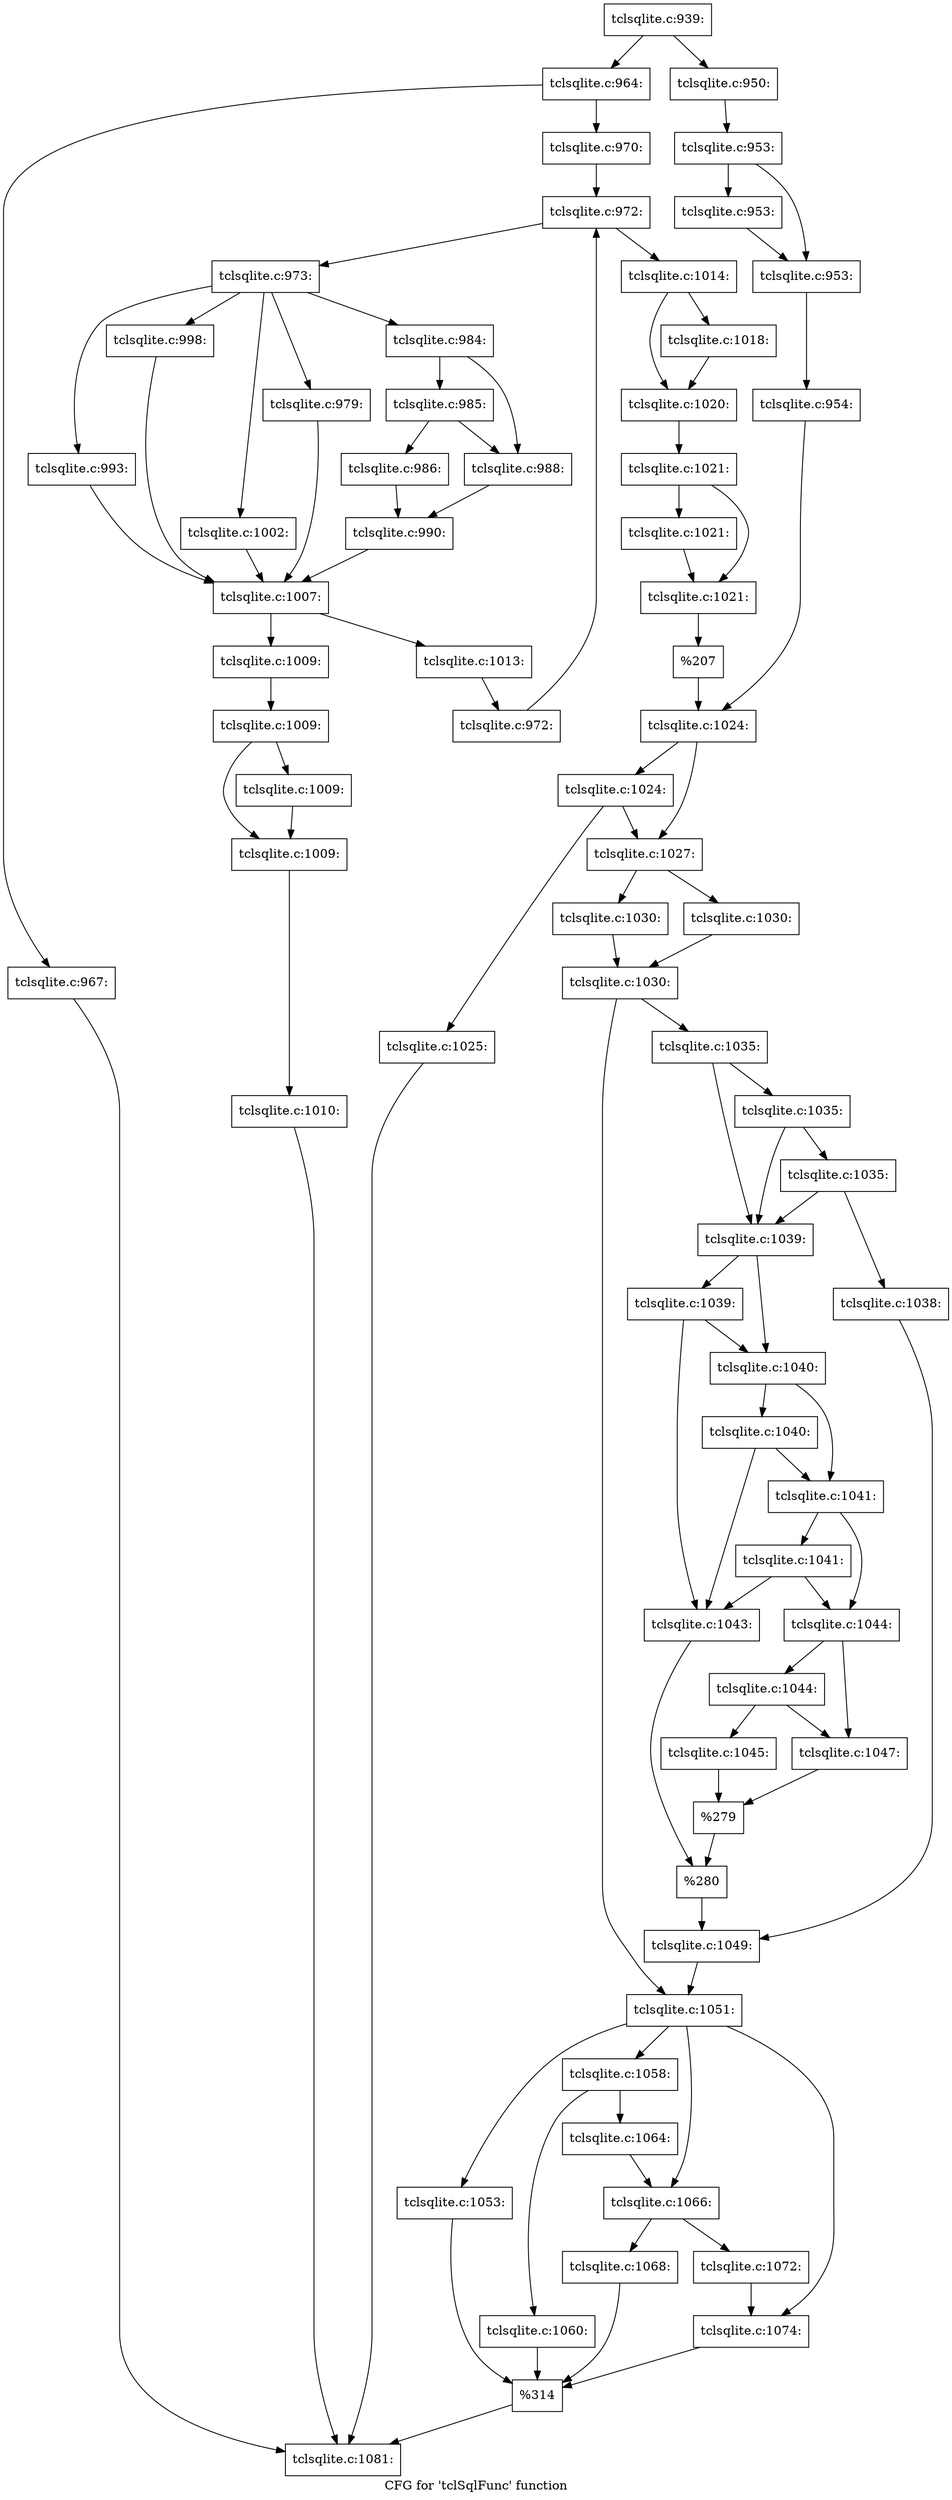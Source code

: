 digraph "CFG for 'tclSqlFunc' function" {
	label="CFG for 'tclSqlFunc' function";

	Node0x55a735ac0040 [shape=record,label="{tclsqlite.c:939:}"];
	Node0x55a735ac0040 -> Node0x55a735ac6770;
	Node0x55a735ac0040 -> Node0x55a735ac6810;
	Node0x55a735ac6770 [shape=record,label="{tclsqlite.c:950:}"];
	Node0x55a735ac6770 -> Node0x55a735ac74b0;
	Node0x55a735ac74b0 [shape=record,label="{tclsqlite.c:953:}"];
	Node0x55a735ac74b0 -> Node0x55a735ac79b0;
	Node0x55a735ac74b0 -> Node0x55a735ac7a00;
	Node0x55a735ac79b0 [shape=record,label="{tclsqlite.c:953:}"];
	Node0x55a735ac79b0 -> Node0x55a735ac7a00;
	Node0x55a735ac7a00 [shape=record,label="{tclsqlite.c:953:}"];
	Node0x55a735ac7a00 -> Node0x55a735ac7410;
	Node0x55a735ac7410 [shape=record,label="{tclsqlite.c:954:}"];
	Node0x55a735ac7410 -> Node0x55a735ac67c0;
	Node0x55a735ac6810 [shape=record,label="{tclsqlite.c:964:}"];
	Node0x55a735ac6810 -> Node0x55a735ac8ab0;
	Node0x55a735ac6810 -> Node0x55a735ac8b00;
	Node0x55a735ac8ab0 [shape=record,label="{tclsqlite.c:967:}"];
	Node0x55a735ac8ab0 -> Node0x55a735ad5350;
	Node0x55a735ac8b00 [shape=record,label="{tclsqlite.c:970:}"];
	Node0x55a735ac8b00 -> Node0x55a735aca770;
	Node0x55a735aca770 [shape=record,label="{tclsqlite.c:972:}"];
	Node0x55a735aca770 -> Node0x55a735aca990;
	Node0x55a735aca770 -> Node0x55a735ac9c30;
	Node0x55a735aca990 [shape=record,label="{tclsqlite.c:973:}"];
	Node0x55a735aca990 -> Node0x55a735acc3f0;
	Node0x55a735aca990 -> Node0x55a735acc940;
	Node0x55a735aca990 -> Node0x55a735accdb0;
	Node0x55a735aca990 -> Node0x55a735acebf0;
	Node0x55a735aca990 -> Node0x55a735acf6d0;
	Node0x55a735acc940 [shape=record,label="{tclsqlite.c:979:}"];
	Node0x55a735acc940 -> Node0x55a735acbc70;
	Node0x55a735accdb0 [shape=record,label="{tclsqlite.c:984:}"];
	Node0x55a735accdb0 -> Node0x55a735acdf70;
	Node0x55a735accdb0 -> Node0x55a735acdf20;
	Node0x55a735acdf70 [shape=record,label="{tclsqlite.c:985:}"];
	Node0x55a735acdf70 -> Node0x55a735acdca0;
	Node0x55a735acdf70 -> Node0x55a735acdf20;
	Node0x55a735acdca0 [shape=record,label="{tclsqlite.c:986:}"];
	Node0x55a735acdca0 -> Node0x55a735acded0;
	Node0x55a735acdf20 [shape=record,label="{tclsqlite.c:988:}"];
	Node0x55a735acdf20 -> Node0x55a735acded0;
	Node0x55a735acded0 [shape=record,label="{tclsqlite.c:990:}"];
	Node0x55a735acded0 -> Node0x55a735acbc70;
	Node0x55a735acebf0 [shape=record,label="{tclsqlite.c:993:}"];
	Node0x55a735acebf0 -> Node0x55a735acbc70;
	Node0x55a735acf6d0 [shape=record,label="{tclsqlite.c:998:}"];
	Node0x55a735acf6d0 -> Node0x55a735acbc70;
	Node0x55a735acc3f0 [shape=record,label="{tclsqlite.c:1002:}"];
	Node0x55a735acc3f0 -> Node0x55a735acbc70;
	Node0x55a735acbc70 [shape=record,label="{tclsqlite.c:1007:}"];
	Node0x55a735acbc70 -> Node0x55a735ad1000;
	Node0x55a735acbc70 -> Node0x55a735ad16e0;
	Node0x55a735ad1000 [shape=record,label="{tclsqlite.c:1009:}"];
	Node0x55a735ad1000 -> Node0x55a735ad1a50;
	Node0x55a735ad1a50 [shape=record,label="{tclsqlite.c:1009:}"];
	Node0x55a735ad1a50 -> Node0x55a735ad1f50;
	Node0x55a735ad1a50 -> Node0x55a735ad1fa0;
	Node0x55a735ad1f50 [shape=record,label="{tclsqlite.c:1009:}"];
	Node0x55a735ad1f50 -> Node0x55a735ad1fa0;
	Node0x55a735ad1fa0 [shape=record,label="{tclsqlite.c:1009:}"];
	Node0x55a735ad1fa0 -> Node0x55a735ad19b0;
	Node0x55a735ad19b0 [shape=record,label="{tclsqlite.c:1010:}"];
	Node0x55a735ad19b0 -> Node0x55a735ad5350;
	Node0x55a735ad16e0 [shape=record,label="{tclsqlite.c:1013:}"];
	Node0x55a735ad16e0 -> Node0x55a735aca900;
	Node0x55a735aca900 [shape=record,label="{tclsqlite.c:972:}"];
	Node0x55a735aca900 -> Node0x55a735aca770;
	Node0x55a735ac9c30 [shape=record,label="{tclsqlite.c:1014:}"];
	Node0x55a735ac9c30 -> Node0x55a735ad34c0;
	Node0x55a735ac9c30 -> Node0x55a735ad1a00;
	Node0x55a735ad1a00 [shape=record,label="{tclsqlite.c:1018:}"];
	Node0x55a735ad1a00 -> Node0x55a735ad34c0;
	Node0x55a735ad34c0 [shape=record,label="{tclsqlite.c:1020:}"];
	Node0x55a735ad34c0 -> Node0x55a735ad43a0;
	Node0x55a735ad43a0 [shape=record,label="{tclsqlite.c:1021:}"];
	Node0x55a735ad43a0 -> Node0x55a735ad48a0;
	Node0x55a735ad43a0 -> Node0x55a735ad48f0;
	Node0x55a735ad48a0 [shape=record,label="{tclsqlite.c:1021:}"];
	Node0x55a735ad48a0 -> Node0x55a735ad48f0;
	Node0x55a735ad48f0 [shape=record,label="{tclsqlite.c:1021:}"];
	Node0x55a735ad48f0 -> Node0x55a735ad4300;
	Node0x55a735ad4300 [shape=record,label="{%207}"];
	Node0x55a735ad4300 -> Node0x55a735ac67c0;
	Node0x55a735ac67c0 [shape=record,label="{tclsqlite.c:1024:}"];
	Node0x55a735ac67c0 -> Node0x55a735ad53f0;
	Node0x55a735ac67c0 -> Node0x55a735ad53a0;
	Node0x55a735ad53f0 [shape=record,label="{tclsqlite.c:1024:}"];
	Node0x55a735ad53f0 -> Node0x55a735ad4350;
	Node0x55a735ad53f0 -> Node0x55a735ad53a0;
	Node0x55a735ad4350 [shape=record,label="{tclsqlite.c:1025:}"];
	Node0x55a735ad4350 -> Node0x55a735ad5350;
	Node0x55a735ad53a0 [shape=record,label="{tclsqlite.c:1027:}"];
	Node0x55a735ad53a0 -> Node0x55a735ad7180;
	Node0x55a735ad53a0 -> Node0x55a735ad71d0;
	Node0x55a735ad7180 [shape=record,label="{tclsqlite.c:1030:}"];
	Node0x55a735ad7180 -> Node0x55a735ad7220;
	Node0x55a735ad71d0 [shape=record,label="{tclsqlite.c:1030:}"];
	Node0x55a735ad71d0 -> Node0x55a735ad7220;
	Node0x55a735ad7220 [shape=record,label="{tclsqlite.c:1030:}"];
	Node0x55a735ad7220 -> Node0x55a735ad86b0;
	Node0x55a735ad7220 -> Node0x55a735ad8700;
	Node0x55a735ad86b0 [shape=record,label="{tclsqlite.c:1035:}"];
	Node0x55a735ad86b0 -> Node0x55a735ad8c80;
	Node0x55a735ad86b0 -> Node0x55a735ad8bb0;
	Node0x55a735ad8c80 [shape=record,label="{tclsqlite.c:1035:}"];
	Node0x55a735ad8c80 -> Node0x55a735ad8c00;
	Node0x55a735ad8c80 -> Node0x55a735ad8bb0;
	Node0x55a735ad8c00 [shape=record,label="{tclsqlite.c:1035:}"];
	Node0x55a735ad8c00 -> Node0x55a735ad8b10;
	Node0x55a735ad8c00 -> Node0x55a735ad8bb0;
	Node0x55a735ad8b10 [shape=record,label="{tclsqlite.c:1038:}"];
	Node0x55a735ad8b10 -> Node0x55a735ad8b60;
	Node0x55a735ad8bb0 [shape=record,label="{tclsqlite.c:1039:}"];
	Node0x55a735ad8bb0 -> Node0x55a735ad9b30;
	Node0x55a735ad8bb0 -> Node0x55a735ad9ab0;
	Node0x55a735ad9b30 [shape=record,label="{tclsqlite.c:1039:}"];
	Node0x55a735ad9b30 -> Node0x55a735ad9940;
	Node0x55a735ad9b30 -> Node0x55a735ad9ab0;
	Node0x55a735ad9ab0 [shape=record,label="{tclsqlite.c:1040:}"];
	Node0x55a735ad9ab0 -> Node0x55a735ada230;
	Node0x55a735ad9ab0 -> Node0x55a735ad9a30;
	Node0x55a735ada230 [shape=record,label="{tclsqlite.c:1040:}"];
	Node0x55a735ada230 -> Node0x55a735ad9940;
	Node0x55a735ada230 -> Node0x55a735ad9a30;
	Node0x55a735ad9a30 [shape=record,label="{tclsqlite.c:1041:}"];
	Node0x55a735ad9a30 -> Node0x55a735ada8c0;
	Node0x55a735ad9a30 -> Node0x55a735ad99e0;
	Node0x55a735ada8c0 [shape=record,label="{tclsqlite.c:1041:}"];
	Node0x55a735ada8c0 -> Node0x55a735ad9940;
	Node0x55a735ada8c0 -> Node0x55a735ad99e0;
	Node0x55a735ad9940 [shape=record,label="{tclsqlite.c:1043:}"];
	Node0x55a735ad9940 -> Node0x55a735ad9990;
	Node0x55a735ad99e0 [shape=record,label="{tclsqlite.c:1044:}"];
	Node0x55a735ad99e0 -> Node0x55a735adb2d0;
	Node0x55a735ad99e0 -> Node0x55a735adb280;
	Node0x55a735adb2d0 [shape=record,label="{tclsqlite.c:1044:}"];
	Node0x55a735adb2d0 -> Node0x55a735adb1e0;
	Node0x55a735adb2d0 -> Node0x55a735adb280;
	Node0x55a735adb1e0 [shape=record,label="{tclsqlite.c:1045:}"];
	Node0x55a735adb1e0 -> Node0x55a735adb230;
	Node0x55a735adb280 [shape=record,label="{tclsqlite.c:1047:}"];
	Node0x55a735adb280 -> Node0x55a735adb230;
	Node0x55a735adb230 [shape=record,label="{%279}"];
	Node0x55a735adb230 -> Node0x55a735ad9990;
	Node0x55a735ad9990 [shape=record,label="{%280}"];
	Node0x55a735ad9990 -> Node0x55a735ad8b60;
	Node0x55a735ad8b60 [shape=record,label="{tclsqlite.c:1049:}"];
	Node0x55a735ad8b60 -> Node0x55a735ad8700;
	Node0x55a735ad8700 [shape=record,label="{tclsqlite.c:1051:}"];
	Node0x55a735ad8700 -> Node0x55a735adc1e0;
	Node0x55a735ad8700 -> Node0x55a735adc5c0;
	Node0x55a735ad8700 -> Node0x55a735add290;
	Node0x55a735ad8700 -> Node0x55a735ade390;
	Node0x55a735adc5c0 [shape=record,label="{tclsqlite.c:1053:}"];
	Node0x55a735adc5c0 -> Node0x55a735adc0f0;
	Node0x55a735add290 [shape=record,label="{tclsqlite.c:1058:}"];
	Node0x55a735add290 -> Node0x55a735add690;
	Node0x55a735add290 -> Node0x55a735add6e0;
	Node0x55a735add690 [shape=record,label="{tclsqlite.c:1060:}"];
	Node0x55a735add690 -> Node0x55a735adc0f0;
	Node0x55a735add6e0 [shape=record,label="{tclsqlite.c:1064:}"];
	Node0x55a735add6e0 -> Node0x55a735ade390;
	Node0x55a735ade390 [shape=record,label="{tclsqlite.c:1066:}"];
	Node0x55a735ade390 -> Node0x55a735ade9c0;
	Node0x55a735ade390 -> Node0x55a735adea10;
	Node0x55a735ade9c0 [shape=record,label="{tclsqlite.c:1068:}"];
	Node0x55a735ade9c0 -> Node0x55a735adc0f0;
	Node0x55a735adea10 [shape=record,label="{tclsqlite.c:1072:}"];
	Node0x55a735adea10 -> Node0x55a735adc1e0;
	Node0x55a735adc1e0 [shape=record,label="{tclsqlite.c:1074:}"];
	Node0x55a735adc1e0 -> Node0x55a735adc0f0;
	Node0x55a735adc0f0 [shape=record,label="{%314}"];
	Node0x55a735adc0f0 -> Node0x55a735ad5350;
	Node0x55a735ad5350 [shape=record,label="{tclsqlite.c:1081:}"];
}
